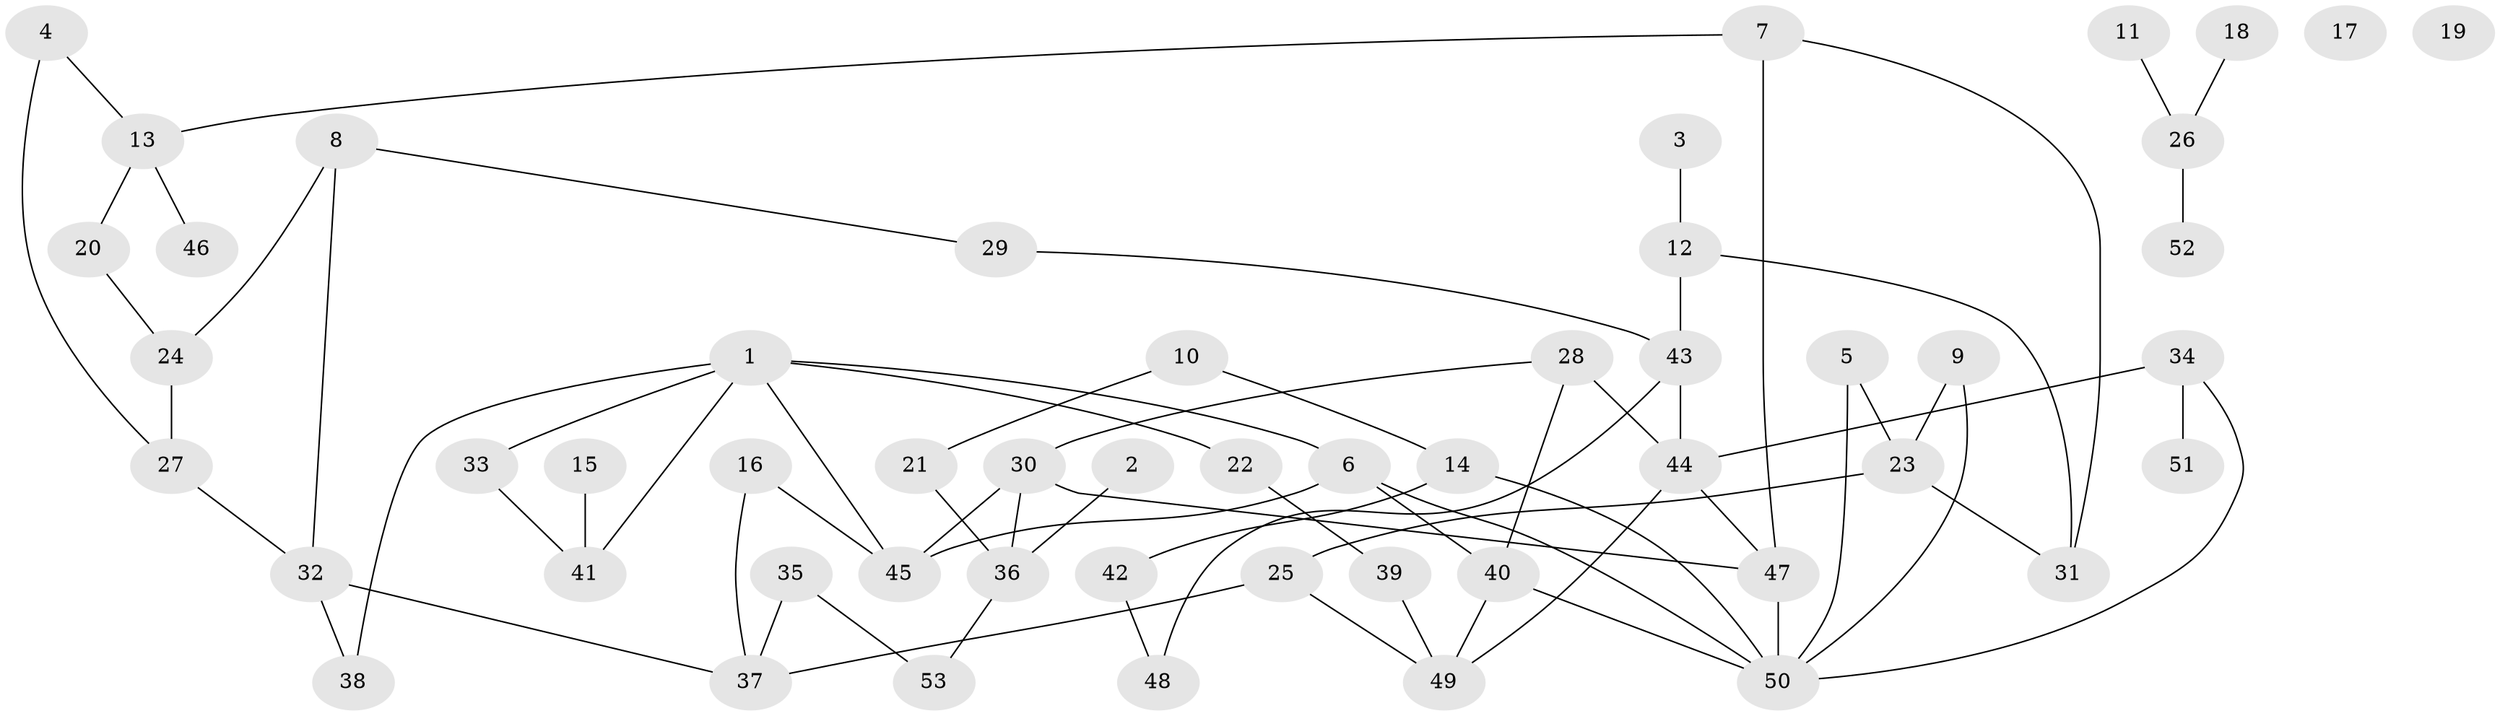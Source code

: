 // coarse degree distribution, {5: 0.13513513513513514, 1: 0.16216216216216217, 2: 0.32432432432432434, 3: 0.13513513513513514, 4: 0.10810810810810811, 0: 0.05405405405405406, 6: 0.02702702702702703, 7: 0.05405405405405406}
// Generated by graph-tools (version 1.1) at 2025/41/03/06/25 10:41:21]
// undirected, 53 vertices, 71 edges
graph export_dot {
graph [start="1"]
  node [color=gray90,style=filled];
  1;
  2;
  3;
  4;
  5;
  6;
  7;
  8;
  9;
  10;
  11;
  12;
  13;
  14;
  15;
  16;
  17;
  18;
  19;
  20;
  21;
  22;
  23;
  24;
  25;
  26;
  27;
  28;
  29;
  30;
  31;
  32;
  33;
  34;
  35;
  36;
  37;
  38;
  39;
  40;
  41;
  42;
  43;
  44;
  45;
  46;
  47;
  48;
  49;
  50;
  51;
  52;
  53;
  1 -- 6;
  1 -- 22;
  1 -- 33;
  1 -- 38;
  1 -- 41;
  1 -- 45;
  2 -- 36;
  3 -- 12;
  4 -- 13;
  4 -- 27;
  5 -- 23;
  5 -- 50;
  6 -- 40;
  6 -- 45;
  6 -- 50;
  7 -- 13;
  7 -- 31;
  7 -- 47;
  8 -- 24;
  8 -- 29;
  8 -- 32;
  9 -- 23;
  9 -- 50;
  10 -- 14;
  10 -- 21;
  11 -- 26;
  12 -- 31;
  12 -- 43;
  13 -- 20;
  13 -- 46;
  14 -- 42;
  14 -- 50;
  15 -- 41;
  16 -- 37;
  16 -- 45;
  18 -- 26;
  20 -- 24;
  21 -- 36;
  22 -- 39;
  23 -- 25;
  23 -- 31;
  24 -- 27;
  25 -- 37;
  25 -- 49;
  26 -- 52;
  27 -- 32;
  28 -- 30;
  28 -- 40;
  28 -- 44;
  29 -- 43;
  30 -- 36;
  30 -- 45;
  30 -- 47;
  32 -- 37;
  32 -- 38;
  33 -- 41;
  34 -- 44;
  34 -- 50;
  34 -- 51;
  35 -- 37;
  35 -- 53;
  36 -- 53;
  39 -- 49;
  40 -- 49;
  40 -- 50;
  42 -- 48;
  43 -- 44;
  43 -- 48;
  44 -- 47;
  44 -- 49;
  47 -- 50;
}
